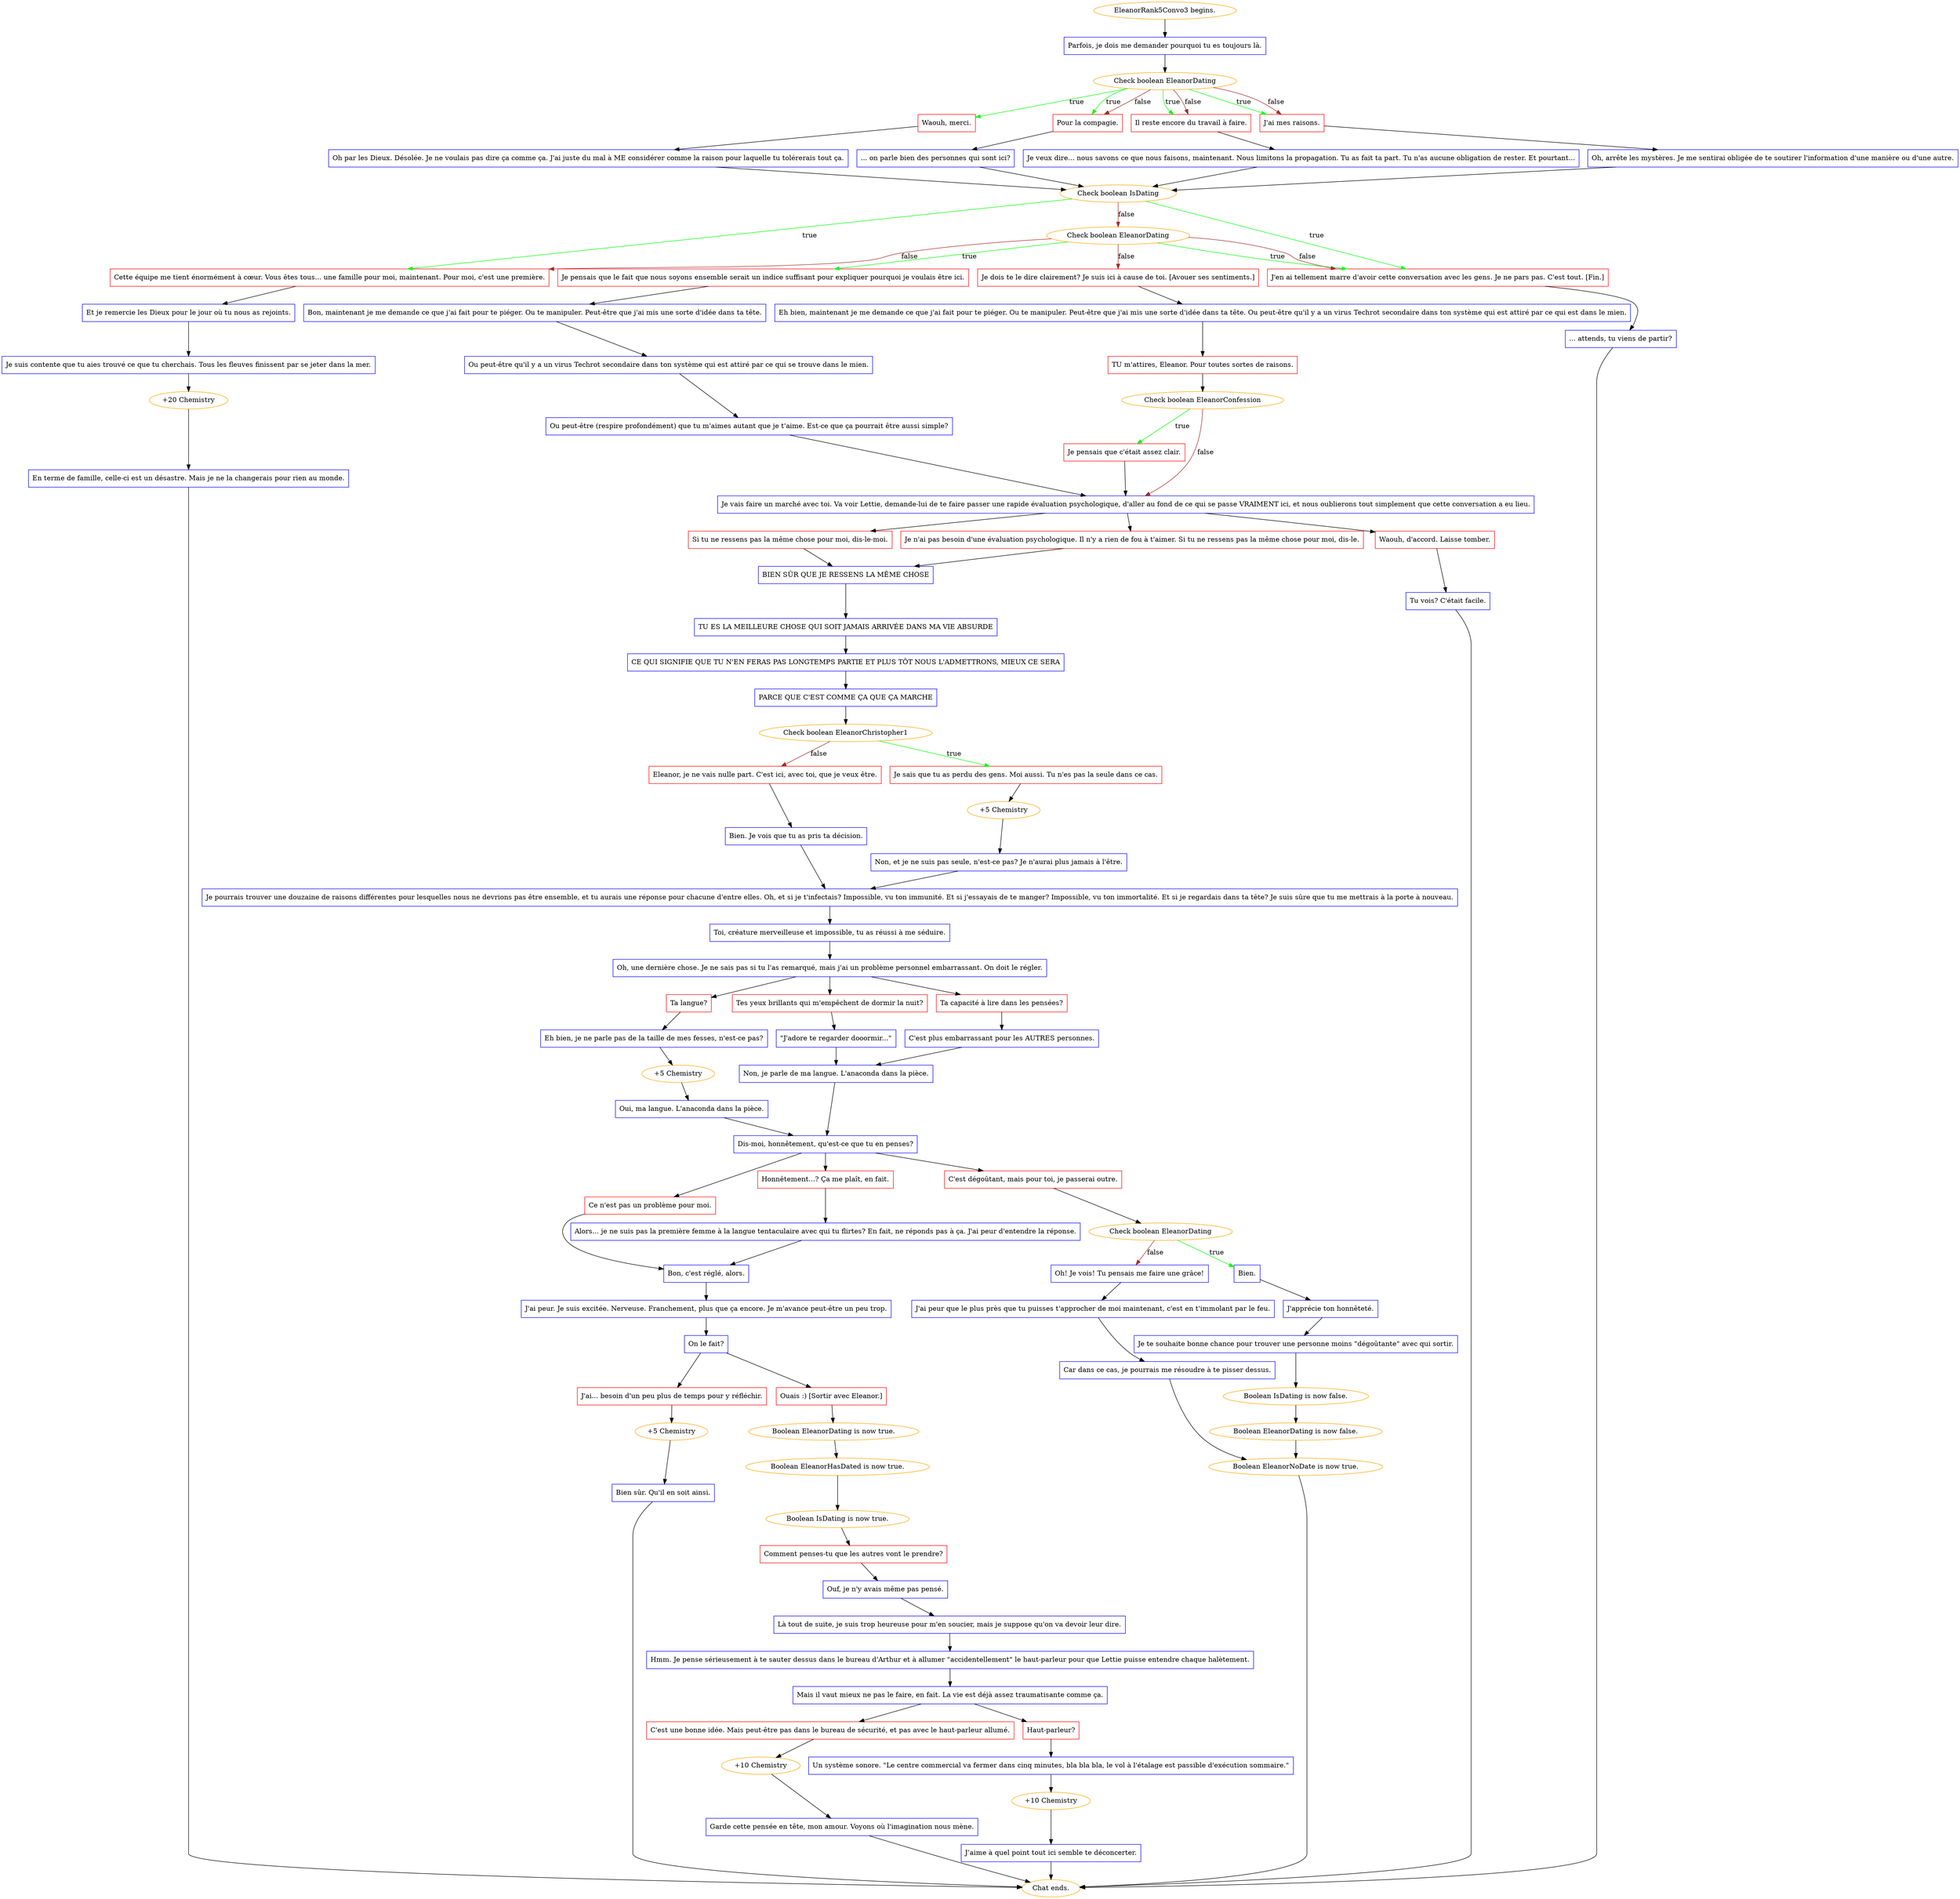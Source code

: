 digraph {
	"EleanorRank5Convo3 begins." [color=orange];
		"EleanorRank5Convo3 begins." -> j1378993563;
	j1378993563 [label="Parfois, je dois me demander pourquoi tu es toujours là.",shape=box,color=blue];
		j1378993563 -> j1105820008;
	j1105820008 [label="Check boolean EleanorDating",color=orange];
		j1105820008 -> j3863313189 [label=true,color=green];
		j1105820008 -> j398249895 [label=true,color=green];
		j1105820008 -> j2718168294 [label=true,color=green];
		j1105820008 -> j697229291 [label=true,color=green];
		j1105820008 -> j398249895 [label=false,color=brown];
		j1105820008 -> j2718168294 [label=false,color=brown];
		j1105820008 -> j697229291 [label=false,color=brown];
	j3863313189 [label="Waouh, merci.",shape=box,color=red];
		j3863313189 -> j1628664799;
	j398249895 [label="Pour la compagie.",shape=box,color=red];
		j398249895 -> j3967116842;
	j2718168294 [label="Il reste encore du travail à faire.",shape=box,color=red];
		j2718168294 -> j44529081;
	j697229291 [label="J'ai mes raisons.",shape=box,color=red];
		j697229291 -> j386178126;
	j1628664799 [label="Oh par les Dieux. Désolée. Je ne voulais pas dire ça comme ça. J'ai juste du mal à ME considérer comme la raison pour laquelle tu tolérerais tout ça.",shape=box,color=blue];
		j1628664799 -> j948818843;
	j3967116842 [label="... on parle bien des personnes qui sont ici?",shape=box,color=blue];
		j3967116842 -> j948818843;
	j44529081 [label="Je veux dire... nous savons ce que nous faisons, maintenant. Nous limitons la propagation. Tu as fait ta part. Tu n'as aucune obligation de rester. Et pourtant...",shape=box,color=blue];
		j44529081 -> j948818843;
	j386178126 [label="Oh, arrête les mystères. Je me sentirai obligée de te soutirer l'information d'une manière ou d'une autre.",shape=box,color=blue];
		j386178126 -> j948818843;
	j948818843 [label="Check boolean IsDating",color=orange];
		j948818843 -> j3255182224 [label=true,color=green];
		j948818843 -> j3061881332 [label=true,color=green];
		j948818843 -> j125273988 [label=false,color=brown];
	j3255182224 [label="J'en ai tellement marre d'avoir cette conversation avec les gens. Je ne pars pas. C'est tout. [Fin.]",shape=box,color=red];
		j3255182224 -> j988234185;
	j3061881332 [label="Cette équipe me tient énormément à cœur. Vous êtes tous... une famille pour moi, maintenant. Pour moi, c'est une première.",shape=box,color=red];
		j3061881332 -> j3450719376;
	j125273988 [label="Check boolean EleanorDating",color=orange];
		j125273988 -> j1355794631 [label=true,color=green];
		j125273988 -> j3255182224 [label=true,color=green];
		j125273988 -> j3159897416 [label=false,color=brown];
		j125273988 -> j3061881332 [label=false,color=brown];
		j125273988 -> j3255182224 [label=false,color=brown];
	j988234185 [label="... attends, tu viens de partir?",shape=box,color=blue];
		j988234185 -> "Chat ends.";
	j3450719376 [label="Et je remercie les Dieux pour le jour où tu nous as rejoints.",shape=box,color=blue];
		j3450719376 -> j224278780;
	j1355794631 [label="Je pensais que le fait que nous soyons ensemble serait un indice suffisant pour expliquer pourquoi je voulais être ici.",shape=box,color=red];
		j1355794631 -> j1766334143;
	j3159897416 [label="Je dois te le dire clairement? Je suis ici à cause de toi. [Avouer ses sentiments.]",shape=box,color=red];
		j3159897416 -> j2115800801;
	"Chat ends." [color=orange];
	j224278780 [label="Je suis contente que tu aies trouvé ce que tu cherchais. Tous les fleuves finissent par se jeter dans la mer.",shape=box,color=blue];
		j224278780 -> j2009094107;
	j1766334143 [label="Bon, maintenant je me demande ce que j'ai fait pour te piéger. Ou te manipuler. Peut-être que j'ai mis une sorte d'idée dans ta tête.",shape=box,color=blue];
		j1766334143 -> j3696076427;
	j2115800801 [label="Eh bien, maintenant je me demande ce que j'ai fait pour te piéger. Ou te manipuler. Peut-être que j'ai mis une sorte d'idée dans ta tête. Ou peut-être qu'il y a un virus Techrot secondaire dans ton système qui est attiré par ce qui est dans le mien.",shape=box,color=blue];
		j2115800801 -> j446664317;
	j2009094107 [label="+20 Chemistry",color=orange];
		j2009094107 -> j23095898;
	j3696076427 [label="Ou peut-être qu'il y a un virus Techrot secondaire dans ton système qui est attiré par ce qui se trouve dans le mien.",shape=box,color=blue];
		j3696076427 -> j1174052396;
	j446664317 [label="TU m'attires, Eleanor. Pour toutes sortes de raisons.",shape=box,color=red];
		j446664317 -> j2084162130;
	j23095898 [label="En terme de famille, celle-ci est un désastre. Mais je ne la changerais pour rien au monde.",shape=box,color=blue];
		j23095898 -> "Chat ends.";
	j1174052396 [label="Ou peut-être (respire profondément) que tu m'aimes autant que je t'aime. Est-ce que ça pourrait être aussi simple?",shape=box,color=blue];
		j1174052396 -> j3360247246;
	j2084162130 [label="Check boolean EleanorConfession",color=orange];
		j2084162130 -> j1855955126 [label=true,color=green];
		j2084162130 -> j3360247246 [label=false,color=brown];
	j3360247246 [label="Je vais faire un marché avec toi. Va voir Lettie, demande-lui de te faire passer une rapide évaluation psychologique, d'aller au fond de ce qui se passe VRAIMENT ici, et nous oublierons tout simplement que cette conversation a eu lieu.",shape=box,color=blue];
		j3360247246 -> j1619528390;
		j3360247246 -> j3555746762;
		j3360247246 -> j2364292526;
	j1855955126 [label="Je pensais que c'était assez clair.",shape=box,color=red];
		j1855955126 -> j3360247246;
	j1619528390 [label="Je n'ai pas besoin d'une évaluation psychologique. Il n'y a rien de fou à t'aimer. Si tu ne ressens pas la même chose pour moi, dis-le.",shape=box,color=red];
		j1619528390 -> j1820419317;
	j3555746762 [label="Si tu ne ressens pas la même chose pour moi, dis-le-moi.",shape=box,color=red];
		j3555746762 -> j1820419317;
	j2364292526 [label="Waouh, d'accord. Laisse tomber.",shape=box,color=red];
		j2364292526 -> j1769895007;
	j1820419317 [label="BIEN SÛR QUE JE RESSENS LA MÊME CHOSE",shape=box,color=blue];
		j1820419317 -> j2548769172;
	j1769895007 [label="Tu vois? C'était facile.",shape=box,color=blue];
		j1769895007 -> "Chat ends.";
	j2548769172 [label="TU ES LA MEILLEURE CHOSE QUI SOIT JAMAIS ARRIVÉE DANS MA VIE ABSURDE",shape=box,color=blue];
		j2548769172 -> j3765040337;
	j3765040337 [label="CE QUI SIGNIFIE QUE TU N'EN FERAS PAS LONGTEMPS PARTIE ET PLUS TÔT NOUS L'ADMETTRONS, MIEUX CE SERA",shape=box,color=blue];
		j3765040337 -> j2013060288;
	j2013060288 [label="PARCE QUE C'EST COMME ÇA QUE ÇA MARCHE",shape=box,color=blue];
		j2013060288 -> j2953212660;
	j2953212660 [label="Check boolean EleanorChristopher1",color=orange];
		j2953212660 -> j2310305179 [label=true,color=green];
		j2953212660 -> j317720204 [label=false,color=brown];
	j2310305179 [label="Je sais que tu as perdu des gens. Moi aussi. Tu n'es pas la seule dans ce cas.",shape=box,color=red];
		j2310305179 -> j1795088306;
	j317720204 [label="Eleanor, je ne vais nulle part. C'est ici, avec toi, que je veux être.",shape=box,color=red];
		j317720204 -> j1266519258;
	j1795088306 [label="+5 Chemistry",color=orange];
		j1795088306 -> j3072424931;
	j1266519258 [label="Bien. Je vois que tu as pris ta décision.",shape=box,color=blue];
		j1266519258 -> j1632019743;
	j3072424931 [label="Non, et je ne suis pas seule, n'est-ce pas? Je n'aurai plus jamais à l'être.",shape=box,color=blue];
		j3072424931 -> j1632019743;
	j1632019743 [label="Je pourrais trouver une douzaine de raisons différentes pour lesquelles nous ne devrions pas être ensemble, et tu aurais une réponse pour chacune d'entre elles. Oh, et si je t'infectais? Impossible, vu ton immunité. Et si j'essayais de te manger? Impossible, vu ton immortalité. Et si je regardais dans ta tête? Je suis sûre que tu me mettrais à la porte à nouveau.",shape=box,color=blue];
		j1632019743 -> j865667261;
	j865667261 [label="Toi, créature merveilleuse et impossible, tu as réussi à me séduire.",shape=box,color=blue];
		j865667261 -> j359667731;
	j359667731 [label="Oh, une dernière chose. Je ne sais pas si tu l'as remarqué, mais j'ai un problème personnel embarrassant. On doit le régler.",shape=box,color=blue];
		j359667731 -> j21404070;
		j359667731 -> j191165319;
		j359667731 -> j2620699025;
	j21404070 [label="Tes yeux brillants qui m'empêchent de dormir la nuit?",shape=box,color=red];
		j21404070 -> j1142792345;
	j191165319 [label="Ta capacité à lire dans les pensées?",shape=box,color=red];
		j191165319 -> j3367798596;
	j2620699025 [label="Ta langue?",shape=box,color=red];
		j2620699025 -> j1780980748;
	j1142792345 [label="\"J'adore te regarder dooormir...\"",shape=box,color=blue];
		j1142792345 -> j4035143435;
	j3367798596 [label="C'est plus embarrassant pour les AUTRES personnes.",shape=box,color=blue];
		j3367798596 -> j4035143435;
	j1780980748 [label="Eh bien, je ne parle pas de la taille de mes fesses, n'est-ce pas?",shape=box,color=blue];
		j1780980748 -> j162384128;
	j4035143435 [label="Non, je parle de ma langue. L'anaconda dans la pièce.",shape=box,color=blue];
		j4035143435 -> j3905638778;
	j162384128 [label="+5 Chemistry",color=orange];
		j162384128 -> j3487883271;
	j3905638778 [label="Dis-moi, honnêtement, qu'est-ce que tu en penses?",shape=box,color=blue];
		j3905638778 -> j2847101577;
		j3905638778 -> j2509227589;
		j3905638778 -> j2107292166;
	j3487883271 [label="Oui, ma langue. L'anaconda dans la pièce.",shape=box,color=blue];
		j3487883271 -> j3905638778;
	j2847101577 [label="C'est dégoûtant, mais pour toi, je passerai outre.",shape=box,color=red];
		j2847101577 -> j737588234;
	j2509227589 [label="Ce n'est pas un problème pour moi.",shape=box,color=red];
		j2509227589 -> j55244229;
	j2107292166 [label="Honnêtement...? Ça me plaît, en fait.",shape=box,color=red];
		j2107292166 -> j4084933492;
	j737588234 [label="Check boolean EleanorDating",color=orange];
		j737588234 -> j2154645651 [label=true,color=green];
		j737588234 -> j2237811353 [label=false,color=brown];
	j55244229 [label="Bon, c'est réglé, alors.",shape=box,color=blue];
		j55244229 -> j4294490698;
	j4084933492 [label="Alors... je ne suis pas la première femme à la langue tentaculaire avec qui tu flirtes? En fait, ne réponds pas à ça. J'ai peur d'entendre la réponse.",shape=box,color=blue];
		j4084933492 -> j55244229;
	j2154645651 [label="Bien.",shape=box,color=blue];
		j2154645651 -> j852839200;
	j2237811353 [label="Oh! Je vois! Tu pensais me faire une grâce!",shape=box,color=blue];
		j2237811353 -> j2278692040;
	j4294490698 [label="J'ai peur. Je suis excitée. Nerveuse. Franchement, plus que ça encore. Je m'avance peut-être un peu trop.",shape=box,color=blue];
		j4294490698 -> j2888546128;
	j852839200 [label="J'apprécie ton honnêteté.",shape=box,color=blue];
		j852839200 -> j2520550147;
	j2278692040 [label="J'ai peur que le plus près que tu puisses t'approcher de moi maintenant, c'est en t'immolant par le feu.",shape=box,color=blue];
		j2278692040 -> j2036268181;
	j2888546128 [label="On le fait?",shape=box,color=blue];
		j2888546128 -> j2104517948;
		j2888546128 -> j294217650;
	j2520550147 [label="Je te souhaite bonne chance pour trouver une personne moins \"dégoûtante\" avec qui sortir.",shape=box,color=blue];
		j2520550147 -> j3127028283;
	j2036268181 [label="Car dans ce cas, je pourrais me résoudre à te pisser dessus.",shape=box,color=blue];
		j2036268181 -> j2728200779;
	j2104517948 [label="Ouais :) [Sortir avec Eleanor.]",shape=box,color=red];
		j2104517948 -> j804685329;
	j294217650 [label="J'ai... besoin d'un peu plus de temps pour y réfléchir.",shape=box,color=red];
		j294217650 -> j4102684260;
	j3127028283 [label="Boolean IsDating is now false.",color=orange];
		j3127028283 -> j3856107511;
	j2728200779 [label="Boolean EleanorNoDate is now true.",color=orange];
		j2728200779 -> "Chat ends.";
	j804685329 [label="Boolean EleanorDating is now true.",color=orange];
		j804685329 -> j2104181736;
	j4102684260 [label="+5 Chemistry",color=orange];
		j4102684260 -> j3613506176;
	j3856107511 [label="Boolean EleanorDating is now false.",color=orange];
		j3856107511 -> j2728200779;
	j2104181736 [label="Boolean EleanorHasDated is now true.",color=orange];
		j2104181736 -> j796563434;
	j3613506176 [label="Bien sûr. Qu'il en soit ainsi.",shape=box,color=blue];
		j3613506176 -> "Chat ends.";
	j796563434 [label="Boolean IsDating is now true.",color=orange];
		j796563434 -> j1267227534;
	j1267227534 [label="Comment penses-tu que les autres vont le prendre?",shape=box,color=red];
		j1267227534 -> j3248391221;
	j3248391221 [label="Ouf, je n'y avais même pas pensé.",shape=box,color=blue];
		j3248391221 -> j3824860297;
	j3824860297 [label="Là tout de suite, je suis trop heureuse pour m'en soucier, mais je suppose qu'on va devoir leur dire.",shape=box,color=blue];
		j3824860297 -> j3097463382;
	j3097463382 [label="Hmm. Je pense sérieusement à te sauter dessus dans le bureau d'Arthur et à allumer \"accidentellement\" le haut-parleur pour que Lettie puisse entendre chaque halètement.",shape=box,color=blue];
		j3097463382 -> j3848282010;
	j3848282010 [label="Mais il vaut mieux ne pas le faire, en fait. La vie est déjà assez traumatisante comme ça.",shape=box,color=blue];
		j3848282010 -> j608387089;
		j3848282010 -> j837902476;
	j608387089 [label="C'est une bonne idée. Mais peut-être pas dans le bureau de sécurité, et pas avec le haut-parleur allumé.",shape=box,color=red];
		j608387089 -> j503232851;
	j837902476 [label="Haut-parleur?",shape=box,color=red];
		j837902476 -> j214268716;
	j503232851 [label="+10 Chemistry",color=orange];
		j503232851 -> j1892896358;
	j214268716 [label="Un système sonore. \"Le centre commercial va fermer dans cinq minutes, bla bla bla, le vol à l'étalage est passible d'exécution sommaire.\"",shape=box,color=blue];
		j214268716 -> j1391528243;
	j1892896358 [label="Garde cette pensée en tête, mon amour. Voyons où l'imagination nous mène.",shape=box,color=blue];
		j1892896358 -> "Chat ends.";
	j1391528243 [label="+10 Chemistry",color=orange];
		j1391528243 -> j2987293507;
	j2987293507 [label="J’aime à quel point tout ici semble te déconcerter.",shape=box,color=blue];
		j2987293507 -> "Chat ends.";
}